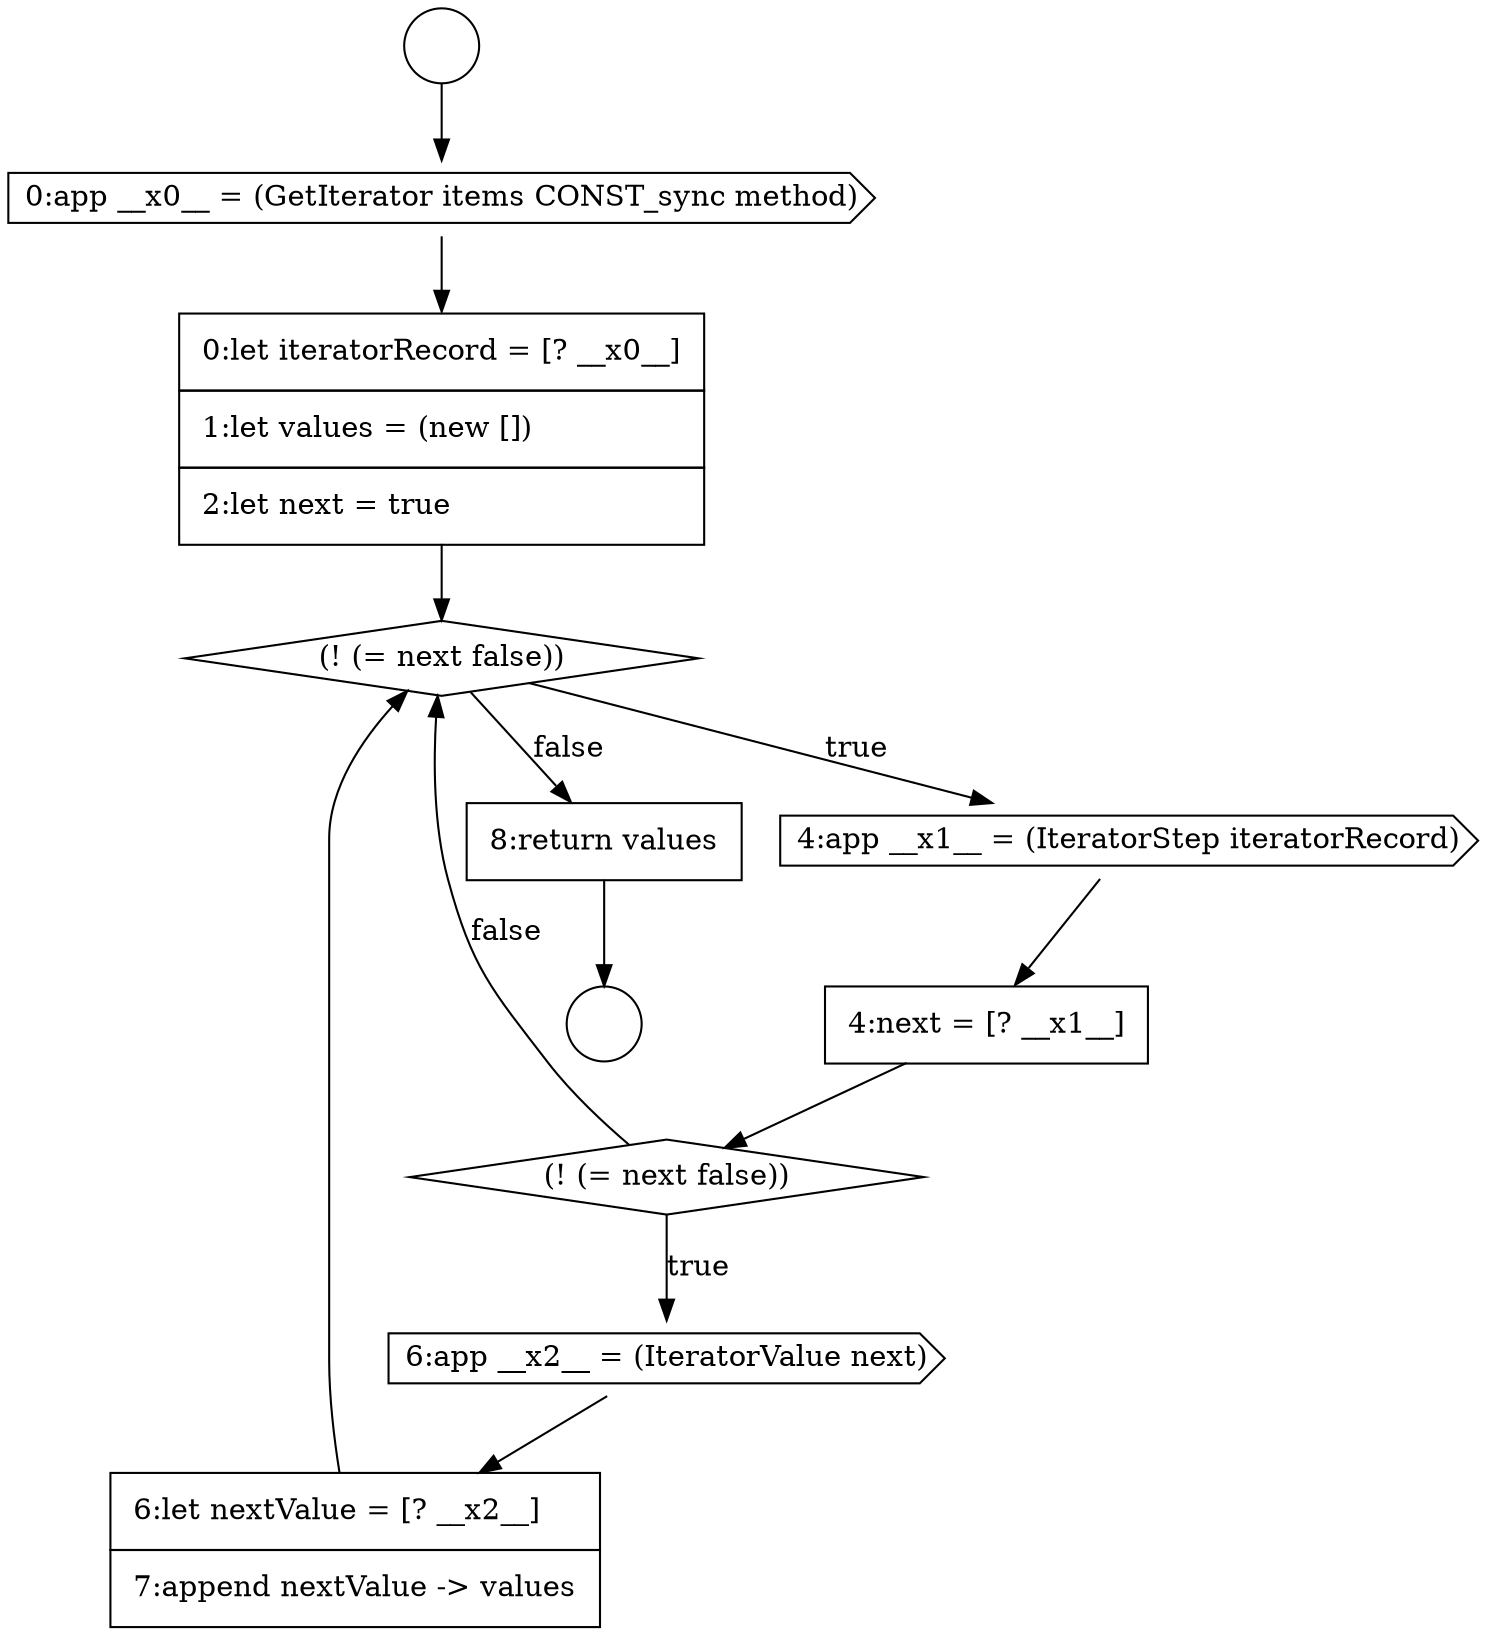 digraph {
  node15440 [shape=circle label=" " color="black" fillcolor="white" style=filled]
  node15450 [shape=none, margin=0, label=<<font color="black">
    <table border="0" cellborder="1" cellspacing="0" cellpadding="10">
      <tr><td align="left">8:return values</td></tr>
    </table>
  </font>> color="black" fillcolor="white" style=filled]
  node15441 [shape=circle label=" " color="black" fillcolor="white" style=filled]
  node15445 [shape=cds, label=<<font color="black">4:app __x1__ = (IteratorStep iteratorRecord)</font>> color="black" fillcolor="white" style=filled]
  node15449 [shape=none, margin=0, label=<<font color="black">
    <table border="0" cellborder="1" cellspacing="0" cellpadding="10">
      <tr><td align="left">6:let nextValue = [? __x2__]</td></tr>
      <tr><td align="left">7:append nextValue -&gt; values</td></tr>
    </table>
  </font>> color="black" fillcolor="white" style=filled]
  node15442 [shape=cds, label=<<font color="black">0:app __x0__ = (GetIterator items CONST_sync method)</font>> color="black" fillcolor="white" style=filled]
  node15446 [shape=none, margin=0, label=<<font color="black">
    <table border="0" cellborder="1" cellspacing="0" cellpadding="10">
      <tr><td align="left">4:next = [? __x1__]</td></tr>
    </table>
  </font>> color="black" fillcolor="white" style=filled]
  node15447 [shape=diamond, label=<<font color="black">(! (= next false))</font>> color="black" fillcolor="white" style=filled]
  node15443 [shape=none, margin=0, label=<<font color="black">
    <table border="0" cellborder="1" cellspacing="0" cellpadding="10">
      <tr><td align="left">0:let iteratorRecord = [? __x0__]</td></tr>
      <tr><td align="left">1:let values = (new [])</td></tr>
      <tr><td align="left">2:let next = true</td></tr>
    </table>
  </font>> color="black" fillcolor="white" style=filled]
  node15448 [shape=cds, label=<<font color="black">6:app __x2__ = (IteratorValue next)</font>> color="black" fillcolor="white" style=filled]
  node15444 [shape=diamond, label=<<font color="black">(! (= next false))</font>> color="black" fillcolor="white" style=filled]
  node15445 -> node15446 [ color="black"]
  node15440 -> node15442 [ color="black"]
  node15443 -> node15444 [ color="black"]
  node15446 -> node15447 [ color="black"]
  node15450 -> node15441 [ color="black"]
  node15447 -> node15448 [label=<<font color="black">true</font>> color="black"]
  node15447 -> node15444 [label=<<font color="black">false</font>> color="black"]
  node15449 -> node15444 [ color="black"]
  node15448 -> node15449 [ color="black"]
  node15442 -> node15443 [ color="black"]
  node15444 -> node15445 [label=<<font color="black">true</font>> color="black"]
  node15444 -> node15450 [label=<<font color="black">false</font>> color="black"]
}

